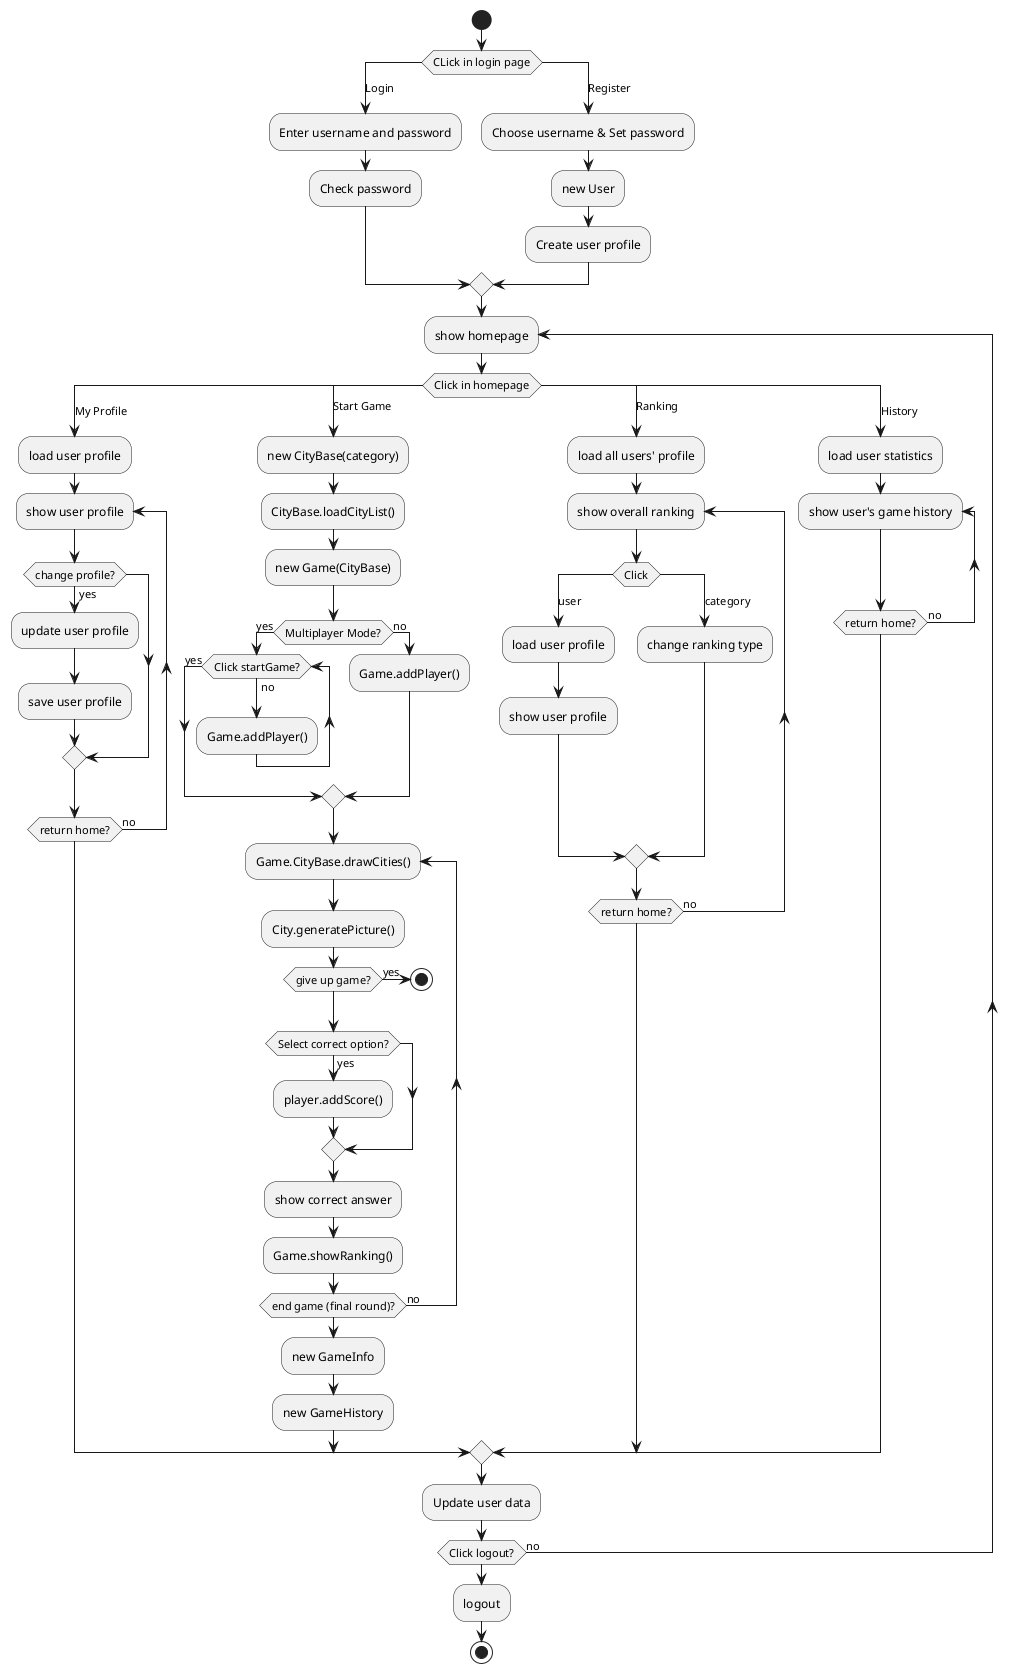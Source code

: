 @startuml
'https://plantuml.com/activity-diagram-beta

start
switch (CLick in login page)
case (Login)
    :Enter username and password;
    :Check password;
case (Register)
    :Choose username & Set password;
    :new User;
    :Create user profile;
endswitch
'========= success login =========

repeat :show homepage;
switch (Click in homepage)
case (My Profile)
    :load user profile;
    repeat :show user profile;
    if (change profile?) then(yes)
        :update user profile;
        :save user profile;
    endif
    repeat while(return home?) is(no)

case (Start Game)
    :new CityBase(category);
    :CityBase.loadCityList();
    :new Game(CityBase);
    if (Multiplayer Mode?) then(yes)
'        :generate shared link;
        while(Click startGame?) is(no)
            :Game.addPlayer();
        endwhile (yes)
    else (no)
        :Game.addPlayer();
    endif

    repeat :Game.CityBase.drawCities();
        :City.generatePicture();
'        :show options and Picture;
        if (give up game?) then(yes)
            stop
        endif
        if (Select correct option?) then(yes)
            :player.addScore();
        endif
        :show correct answer;
        :Game.showRanking();
    repeat while(end game (final round)?) is(no)

'    if (record score?) then (yes)
'        :UserStatistic.addScore();
'    endif
    :new GameInfo;
    :new GameHistory;

case (Ranking)
    :load all users' profile;
    repeat :show overall ranking;
    switch (Click)
    case (user)
        :load user profile;
        :show user profile;
    case (category)
        :change ranking type;
    endswitch
    repeat while(return home?) is(no)

case (History)
    :load user statistics;
    repeat :show user's game history;
    repeat while(return home?) is(no)
endswitch

:Update user data;
repeat while(Click logout?) is(no)
:logout;
stop

@enduml

